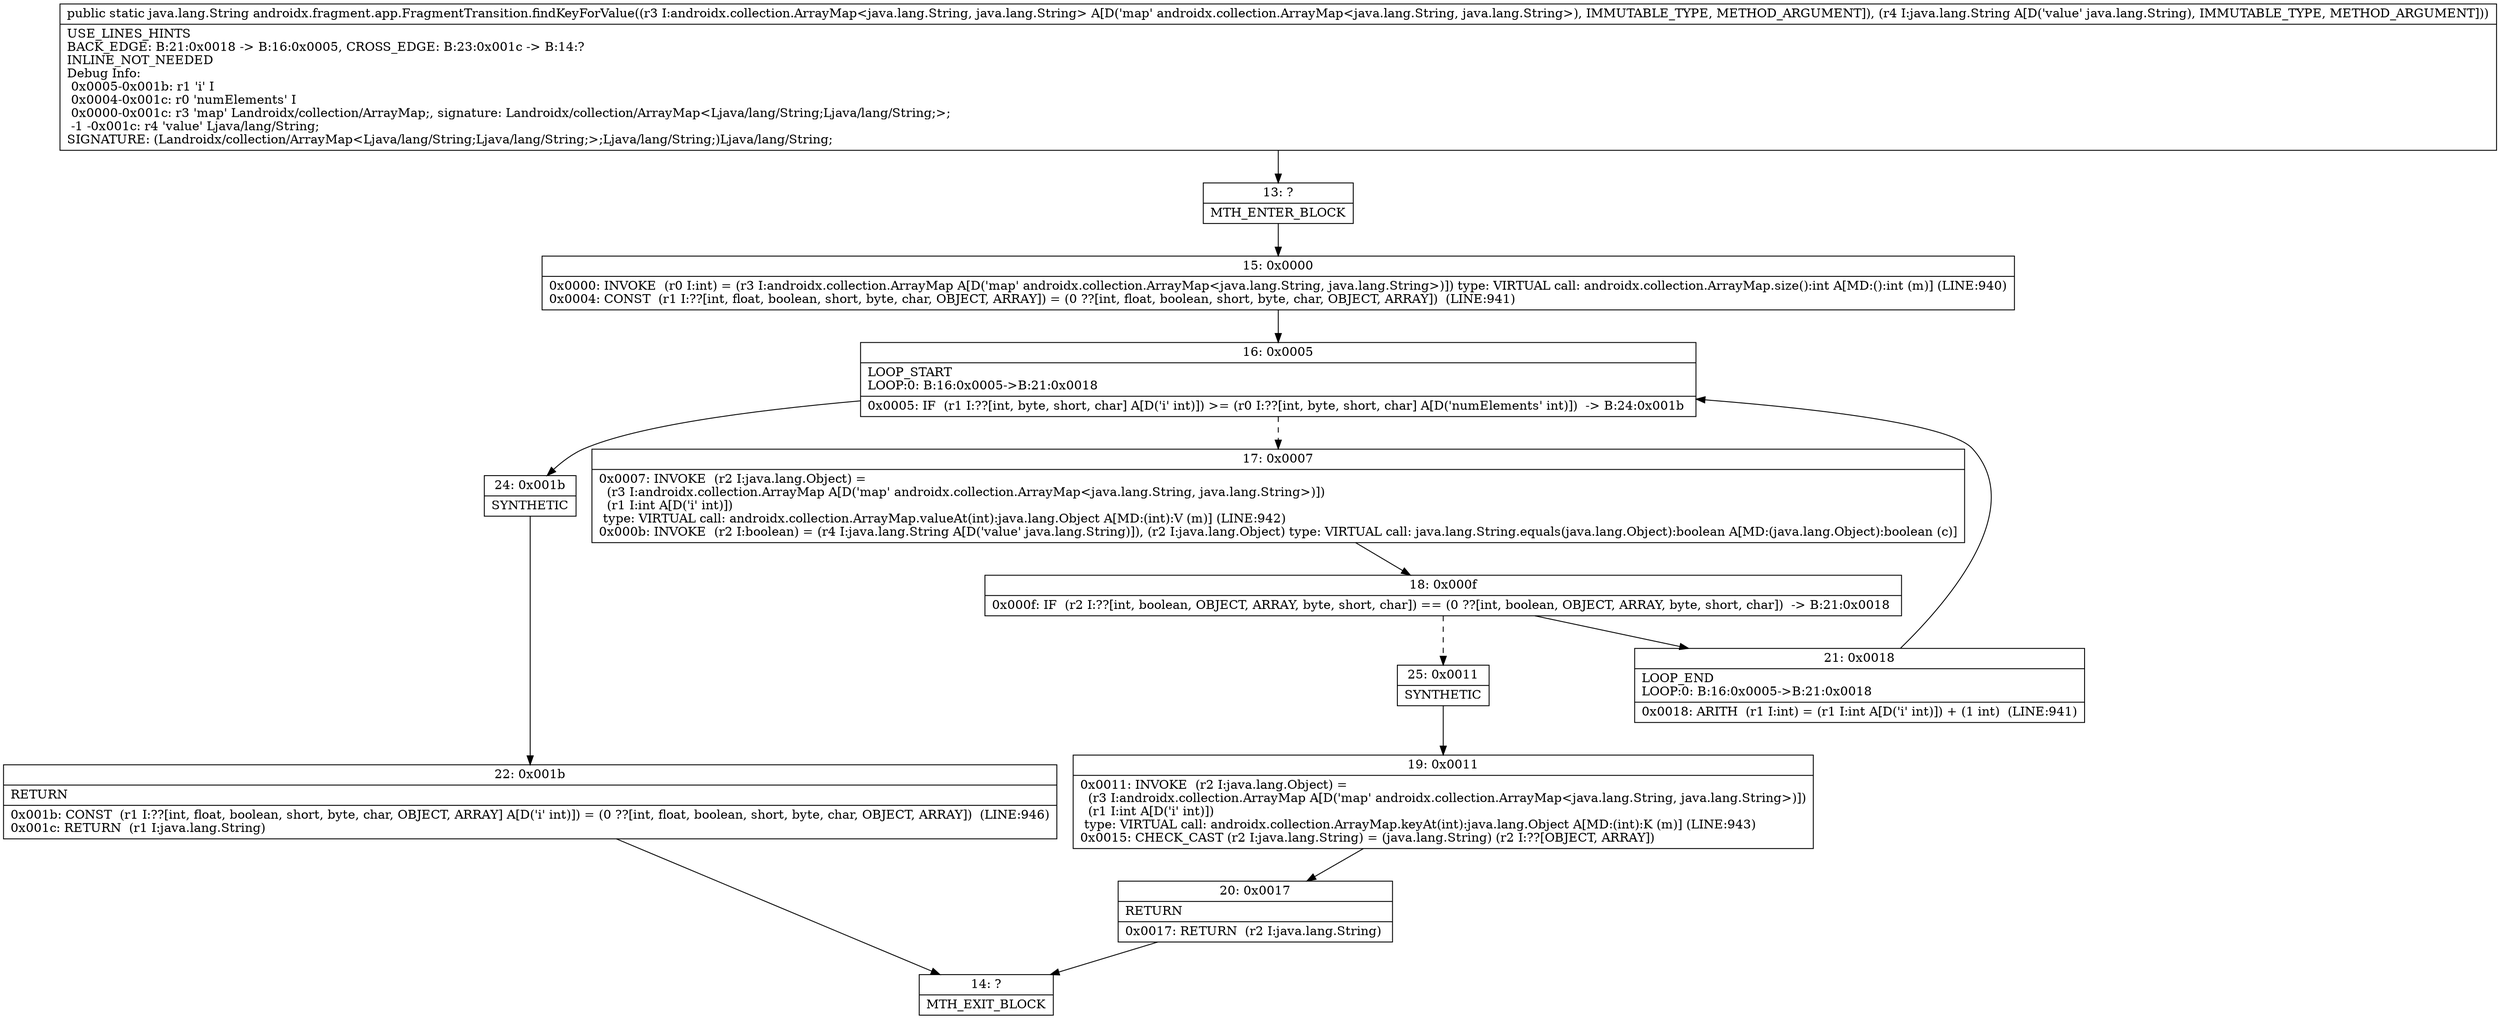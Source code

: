 digraph "CFG forandroidx.fragment.app.FragmentTransition.findKeyForValue(Landroidx\/collection\/ArrayMap;Ljava\/lang\/String;)Ljava\/lang\/String;" {
Node_13 [shape=record,label="{13\:\ ?|MTH_ENTER_BLOCK\l}"];
Node_15 [shape=record,label="{15\:\ 0x0000|0x0000: INVOKE  (r0 I:int) = (r3 I:androidx.collection.ArrayMap A[D('map' androidx.collection.ArrayMap\<java.lang.String, java.lang.String\>)]) type: VIRTUAL call: androidx.collection.ArrayMap.size():int A[MD:():int (m)] (LINE:940)\l0x0004: CONST  (r1 I:??[int, float, boolean, short, byte, char, OBJECT, ARRAY]) = (0 ??[int, float, boolean, short, byte, char, OBJECT, ARRAY])  (LINE:941)\l}"];
Node_16 [shape=record,label="{16\:\ 0x0005|LOOP_START\lLOOP:0: B:16:0x0005\-\>B:21:0x0018\l|0x0005: IF  (r1 I:??[int, byte, short, char] A[D('i' int)]) \>= (r0 I:??[int, byte, short, char] A[D('numElements' int)])  \-\> B:24:0x001b \l}"];
Node_17 [shape=record,label="{17\:\ 0x0007|0x0007: INVOKE  (r2 I:java.lang.Object) = \l  (r3 I:androidx.collection.ArrayMap A[D('map' androidx.collection.ArrayMap\<java.lang.String, java.lang.String\>)])\l  (r1 I:int A[D('i' int)])\l type: VIRTUAL call: androidx.collection.ArrayMap.valueAt(int):java.lang.Object A[MD:(int):V (m)] (LINE:942)\l0x000b: INVOKE  (r2 I:boolean) = (r4 I:java.lang.String A[D('value' java.lang.String)]), (r2 I:java.lang.Object) type: VIRTUAL call: java.lang.String.equals(java.lang.Object):boolean A[MD:(java.lang.Object):boolean (c)]\l}"];
Node_18 [shape=record,label="{18\:\ 0x000f|0x000f: IF  (r2 I:??[int, boolean, OBJECT, ARRAY, byte, short, char]) == (0 ??[int, boolean, OBJECT, ARRAY, byte, short, char])  \-\> B:21:0x0018 \l}"];
Node_21 [shape=record,label="{21\:\ 0x0018|LOOP_END\lLOOP:0: B:16:0x0005\-\>B:21:0x0018\l|0x0018: ARITH  (r1 I:int) = (r1 I:int A[D('i' int)]) + (1 int)  (LINE:941)\l}"];
Node_25 [shape=record,label="{25\:\ 0x0011|SYNTHETIC\l}"];
Node_19 [shape=record,label="{19\:\ 0x0011|0x0011: INVOKE  (r2 I:java.lang.Object) = \l  (r3 I:androidx.collection.ArrayMap A[D('map' androidx.collection.ArrayMap\<java.lang.String, java.lang.String\>)])\l  (r1 I:int A[D('i' int)])\l type: VIRTUAL call: androidx.collection.ArrayMap.keyAt(int):java.lang.Object A[MD:(int):K (m)] (LINE:943)\l0x0015: CHECK_CAST (r2 I:java.lang.String) = (java.lang.String) (r2 I:??[OBJECT, ARRAY]) \l}"];
Node_20 [shape=record,label="{20\:\ 0x0017|RETURN\l|0x0017: RETURN  (r2 I:java.lang.String) \l}"];
Node_14 [shape=record,label="{14\:\ ?|MTH_EXIT_BLOCK\l}"];
Node_24 [shape=record,label="{24\:\ 0x001b|SYNTHETIC\l}"];
Node_22 [shape=record,label="{22\:\ 0x001b|RETURN\l|0x001b: CONST  (r1 I:??[int, float, boolean, short, byte, char, OBJECT, ARRAY] A[D('i' int)]) = (0 ??[int, float, boolean, short, byte, char, OBJECT, ARRAY])  (LINE:946)\l0x001c: RETURN  (r1 I:java.lang.String) \l}"];
MethodNode[shape=record,label="{public static java.lang.String androidx.fragment.app.FragmentTransition.findKeyForValue((r3 I:androidx.collection.ArrayMap\<java.lang.String, java.lang.String\> A[D('map' androidx.collection.ArrayMap\<java.lang.String, java.lang.String\>), IMMUTABLE_TYPE, METHOD_ARGUMENT]), (r4 I:java.lang.String A[D('value' java.lang.String), IMMUTABLE_TYPE, METHOD_ARGUMENT]))  | USE_LINES_HINTS\lBACK_EDGE: B:21:0x0018 \-\> B:16:0x0005, CROSS_EDGE: B:23:0x001c \-\> B:14:?\lINLINE_NOT_NEEDED\lDebug Info:\l  0x0005\-0x001b: r1 'i' I\l  0x0004\-0x001c: r0 'numElements' I\l  0x0000\-0x001c: r3 'map' Landroidx\/collection\/ArrayMap;, signature: Landroidx\/collection\/ArrayMap\<Ljava\/lang\/String;Ljava\/lang\/String;\>;\l  \-1 \-0x001c: r4 'value' Ljava\/lang\/String;\lSIGNATURE: (Landroidx\/collection\/ArrayMap\<Ljava\/lang\/String;Ljava\/lang\/String;\>;Ljava\/lang\/String;)Ljava\/lang\/String;\l}"];
MethodNode -> Node_13;Node_13 -> Node_15;
Node_15 -> Node_16;
Node_16 -> Node_17[style=dashed];
Node_16 -> Node_24;
Node_17 -> Node_18;
Node_18 -> Node_21;
Node_18 -> Node_25[style=dashed];
Node_21 -> Node_16;
Node_25 -> Node_19;
Node_19 -> Node_20;
Node_20 -> Node_14;
Node_24 -> Node_22;
Node_22 -> Node_14;
}

